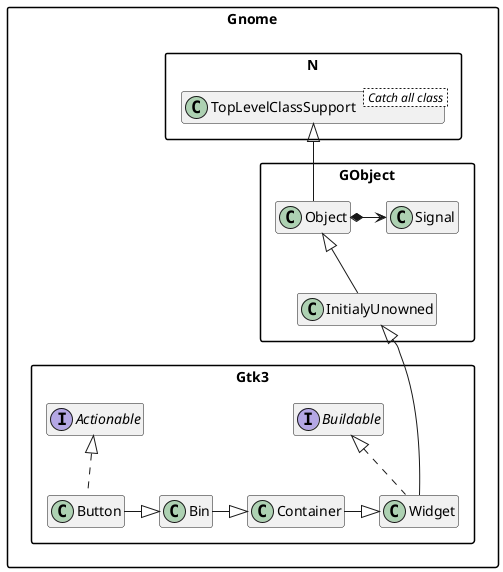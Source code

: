 @startuml
'scale 0.9
skinparam packageStyle rectangle
set namespaceSeparator ::
hide members


class Gnome::N::TopLevelClassSupport < Catch all class >
Gnome::N::TopLevelClassSupport <|-- Gnome::GObject::Object

'class Gnome::GObject::InitialyUnowned
'class Gnome::GObject::Object
Gnome::GObject::Object <|-- Gnome::GObject::InitialyUnowned
Gnome::GObject::Object *-> Gnome::GObject::Signal

Gnome::GObject::InitialyUnowned <|--- Gnome::Gtk3::Widget

'Interface Gnome::Gtk3::Buildable <Interface>
'Gnome::Gtk3::Buildable <|-- Gnome::Gtk3::Widget
class Gnome::Gtk3::Widget implements Gnome::Gtk3::Buildable

'Gnome::Gtk3::Bin <|- Gnome::Gtk3::Button
'Gnome::Gtk3::Container <|- Gnome::Gtk3::Bin
'Gnome::Gtk3::Widget <|- Gnome::Gtk3::Container

Gnome::Gtk3::Button -|> Gnome::Gtk3::Bin
Gnome::Gtk3::Bin -|> Gnome::Gtk3::Container
Gnome::Gtk3::Container -|> Gnome::Gtk3::Widget



'Interface Gnome::Gtk3::Actionable <Interface>
'Gnome::Gtk3::Actionable <|-- Gnome::Gtk3::Button
class Gnome::Gtk3::Button implements Gnome::Gtk3::Actionable

'Interface Gnome::Gtk3::Orientable <Interface>
'Gnome::Gtk3::Orientable <|-- Gnome::Gtk3::ScaleButton

'Interface Gnome::Gtk3::ColorChooser <Interface>
'Gnome::Gtk3::ColorChooser <|-- Gnome::Gtk3::ColorButton

'Interface Gnome::Gtk3::FontChooser <Interface>
'Gnome::Gtk3::FontChooser <|-- Gnome::Gtk3::FontButton

'Gnome::GObject <--[hidden]- Gnome::Gtk3



'Gnome::Gtk3::Button <|-- Gnome::Gtk3::ToggleButton
'Gnome::Gtk3::Button <|-- Gnome::Gtk3::ColorButton
'Gnome::Gtk3::ToggleButton <|-- Gnome::Gtk3::CheckButton
'Gnome::Gtk3::ToggleButton <|-- Gnome::Gtk3::MenuButton
'Gnome::Gtk3::CheckButton <|-- Gnome::Gtk3::RadioButton
'Gnome::Gtk3::Button <|--- Gnome::Gtk3::FontButton
'Gnome::Gtk3::Button <|-- Gnome::Gtk3::LinkButton
'Gnome::Gtk3::Button <|-- Gnome::Gtk3::LockButton
'Gnome::Gtk3::Button <|-- Gnome::Gtk3::ModelButton
'Gnome::Gtk3::Button <|-- Gnome::Gtk3::ScaleButton
'Gnome::Gtk3::ScaleButton <|-- Gnome::Gtk3::VolumeButton
@enduml


<!--
│   │   │   │   ├── GtkButton                   ♥ Button
│   │   │   │   │   ├── GtkToggleButton         ToggleButton
│   │   │   │   │   │   ├── GtkCheckButton      ♥ CheckButton
│   │   │   │   │   │   │   ╰── GtkRadioButton  ♥ RadioButton
│   │   │   │   │   │   ╰── GtkMenuButton       MenuButton
│   │   │   │   │   ├── GtkColorButton          ColorButton
│   │   │   │   │   ├── GtkFontButton
│   │   │   │   │   ├── GtkLinkButton
│   │   │   │   │   ├── GtkLockButton
│   │   │   │   │   ├── GtkModelButton
│   │   │   │   │   ╰── GtkScaleButton
│   │   │   │   │       ╰── GtkVolumeButton

│   │   │   │   ├── GtkButton                         b,ac
│   │   │   │   │   ├── GtkToggleButton               b,ac
│   │   │   │   │   │   ├── GtkCheckButton            b,ac
│   │   │   │   │   │   │   ╰── GtkRadioButton        b,ac
│   │   │   │   │   │   ╰── GtkMenuButton             b,ac
│   │   │   │   │   ├── GtkColorButton                b,ac,cc
│   │   │   │   │   ├── GtkFontButton                 b,ac,foc
│   │   │   │   │   ├── GtkLinkButton                 b,ac
│   │   │   │   │   ├── GtkLockButton                 b,ac
│   │   │   │   │   ├── GtkModelButton                b,ac
│   │   │   │   │   ╰── GtkScaleButton                b,o,ac
│   │   │   │   │       ╰── GtkVolumeButton           b,o,ac

├── GtkBuildable                                      b
├── GtkActionable                                     ac
├── GtkOrientable                                     o
├── GtkColorChooser                                   cc
├── GtkFontChooser                                    foc
-->
